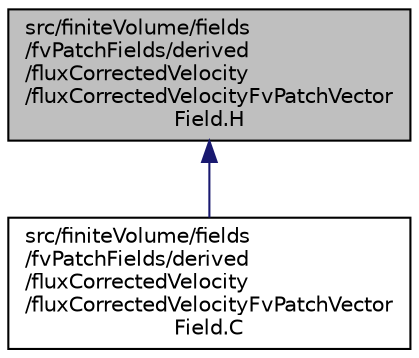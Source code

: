 digraph "src/finiteVolume/fields/fvPatchFields/derived/fluxCorrectedVelocity/fluxCorrectedVelocityFvPatchVectorField.H"
{
  bgcolor="transparent";
  edge [fontname="Helvetica",fontsize="10",labelfontname="Helvetica",labelfontsize="10"];
  node [fontname="Helvetica",fontsize="10",shape=record];
  Node1 [label="src/finiteVolume/fields\l/fvPatchFields/derived\l/fluxCorrectedVelocity\l/fluxCorrectedVelocityFvPatchVector\lField.H",height=0.2,width=0.4,color="black", fillcolor="grey75", style="filled", fontcolor="black"];
  Node1 -> Node2 [dir="back",color="midnightblue",fontsize="10",style="solid",fontname="Helvetica"];
  Node2 [label="src/finiteVolume/fields\l/fvPatchFields/derived\l/fluxCorrectedVelocity\l/fluxCorrectedVelocityFvPatchVector\lField.C",height=0.2,width=0.4,color="black",URL="$a05497.html"];
}
